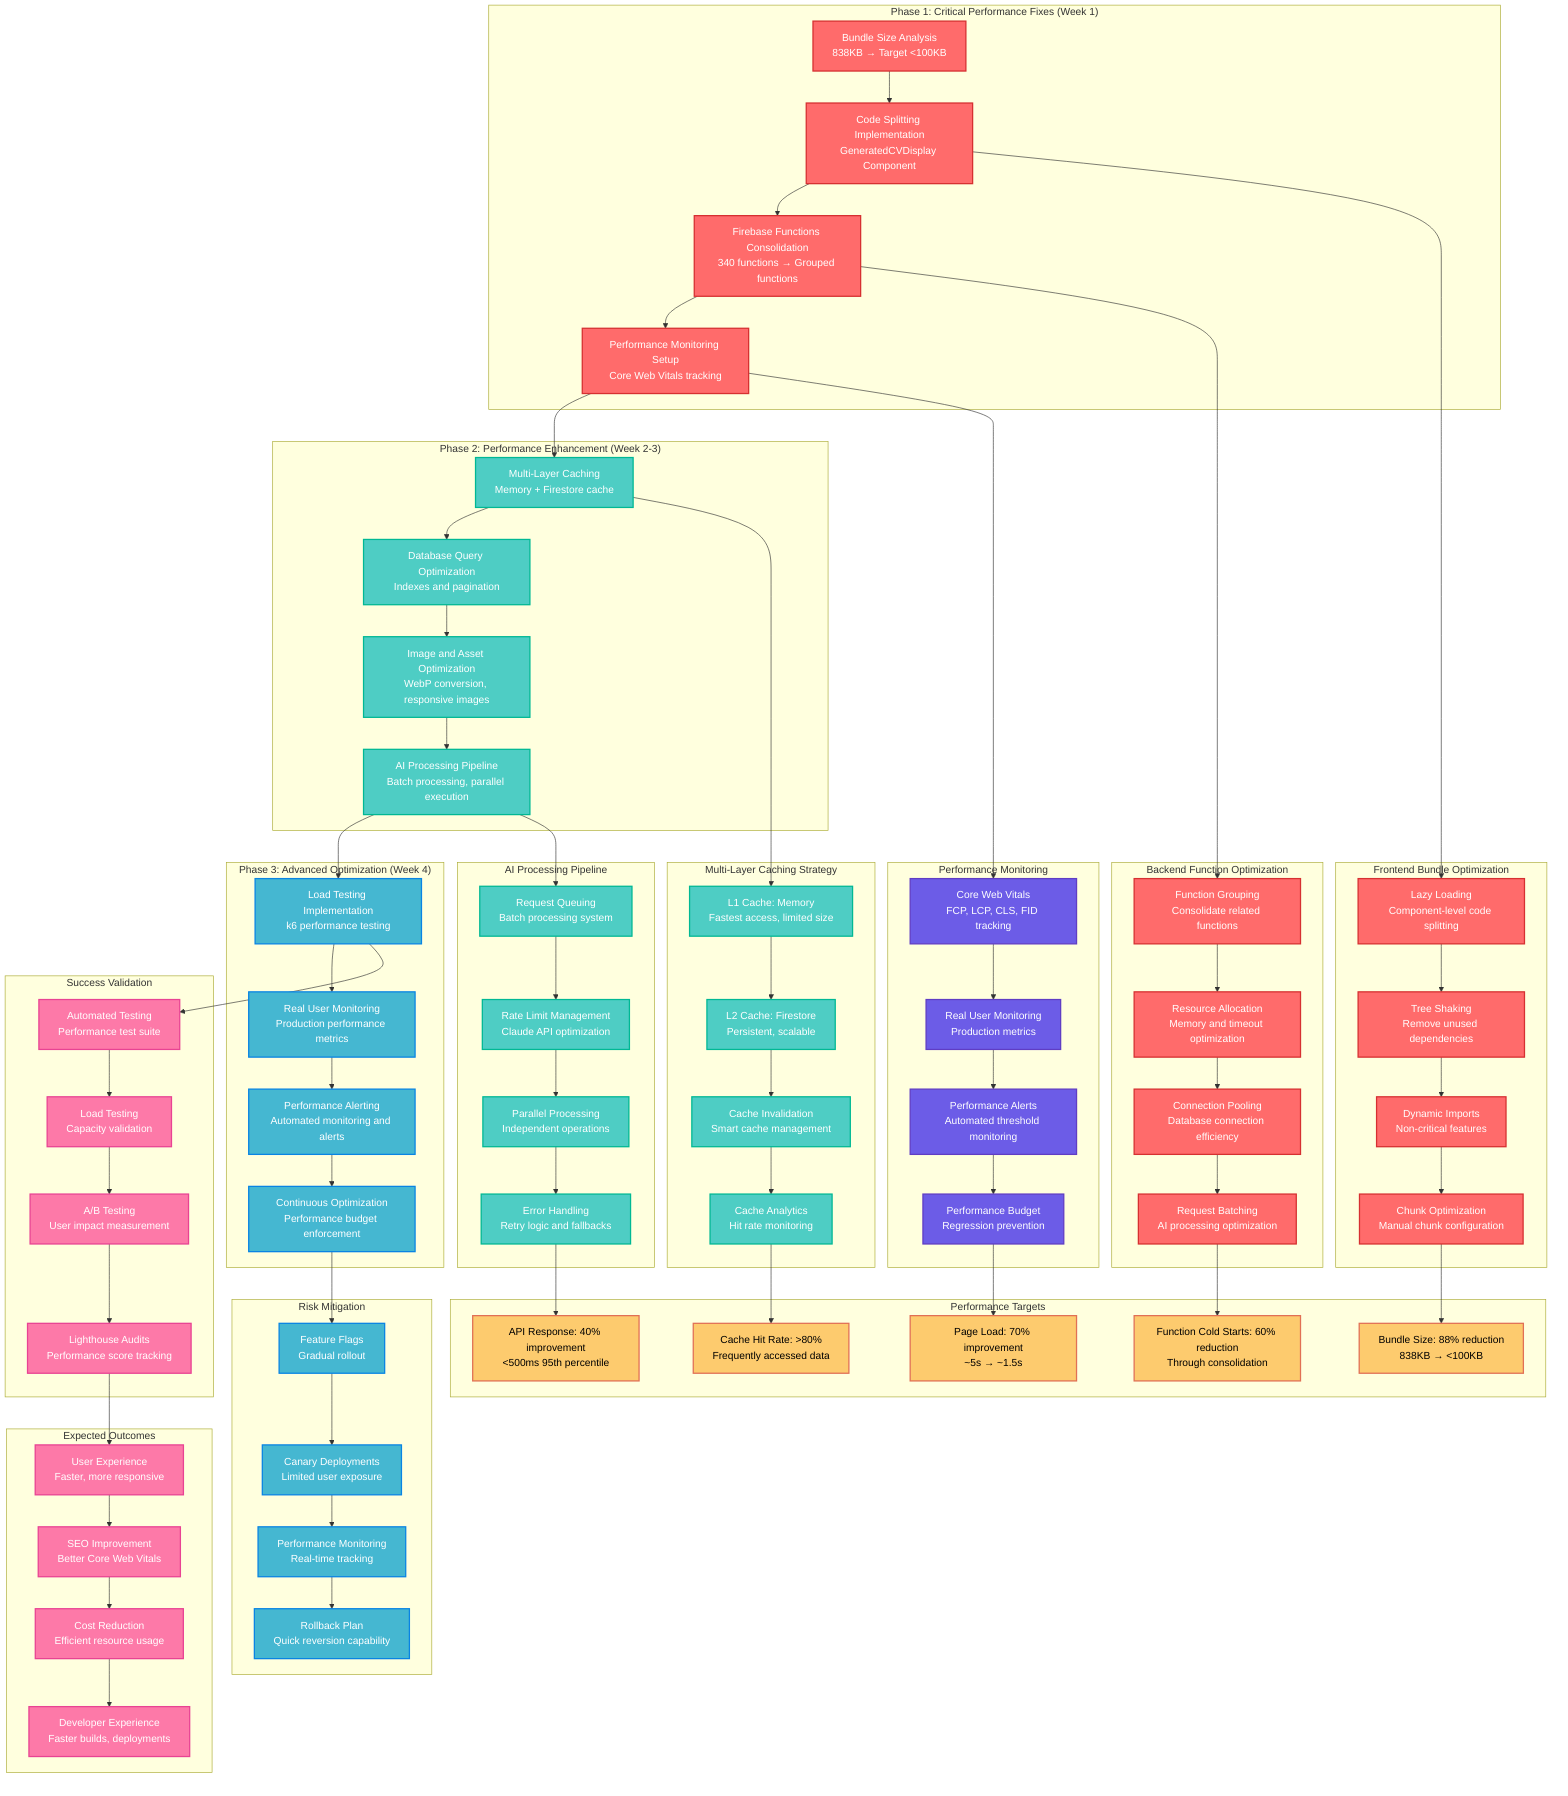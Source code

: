 graph TB
    %% CVPlus Performance Optimization Implementation Flow
    %% Author: Gil Klainert
    %% Date: August 23, 2025

    subgraph "Phase 1: Critical Performance Fixes (Week 1)"
        A1[Bundle Size Analysis<br/>838KB → Target <100KB]
        A2[Code Splitting Implementation<br/>GeneratedCVDisplay Component]
        A3[Firebase Functions Consolidation<br/>340 functions → Grouped functions]
        A4[Performance Monitoring Setup<br/>Core Web Vitals tracking]
        
        A1 --> A2
        A2 --> A3
        A3 --> A4
    end

    subgraph "Phase 2: Performance Enhancement (Week 2-3)"
        B1[Multi-Layer Caching<br/>Memory + Firestore cache]
        B2[Database Query Optimization<br/>Indexes and pagination]
        B3[Image and Asset Optimization<br/>WebP conversion, responsive images]
        B4[AI Processing Pipeline<br/>Batch processing, parallel execution]
        
        A4 --> B1
        B1 --> B2
        B2 --> B3
        B3 --> B4
    end

    subgraph "Phase 3: Advanced Optimization (Week 4)"
        C1[Load Testing Implementation<br/>k6 performance testing]
        C2[Real User Monitoring<br/>Production performance metrics]
        C3[Performance Alerting<br/>Automated monitoring and alerts]
        C4[Continuous Optimization<br/>Performance budget enforcement]
        
        B4 --> C1
        C1 --> C2
        C2 --> C3
        C3 --> C4
    end

    %% Performance Targets
    subgraph "Performance Targets"
        PT1[Bundle Size: 88% reduction<br/>838KB → <100KB]
        PT2[Page Load: 70% improvement<br/>~5s → ~1.5s]
        PT3[API Response: 40% improvement<br/><500ms 95th percentile]
        PT4[Cache Hit Rate: >80%<br/>Frequently accessed data]
        PT5[Function Cold Starts: 60% reduction<br/>Through consolidation]
    end

    %% Frontend Optimization Details
    subgraph "Frontend Bundle Optimization"
        FE1[Lazy Loading<br/>Component-level code splitting]
        FE2[Tree Shaking<br/>Remove unused dependencies]
        FE3[Dynamic Imports<br/>Non-critical features]
        FE4[Chunk Optimization<br/>Manual chunk configuration]
        
        A2 --> FE1
        FE1 --> FE2
        FE2 --> FE3
        FE3 --> FE4
    end

    %% Backend Optimization Details
    subgraph "Backend Function Optimization"
        BE1[Function Grouping<br/>Consolidate related functions]
        BE2[Resource Allocation<br/>Memory and timeout optimization]
        BE3[Connection Pooling<br/>Database connection efficiency]
        BE4[Request Batching<br/>AI processing optimization]
        
        A3 --> BE1
        BE1 --> BE2
        BE2 --> BE3
        BE3 --> BE4
    end

    %% Caching Strategy Details
    subgraph "Multi-Layer Caching Strategy"
        CACHE1[L1 Cache: Memory<br/>Fastest access, limited size]
        CACHE2[L2 Cache: Firestore<br/>Persistent, scalable]
        CACHE3[Cache Invalidation<br/>Smart cache management]
        CACHE4[Cache Analytics<br/>Hit rate monitoring]
        
        B1 --> CACHE1
        CACHE1 --> CACHE2
        CACHE2 --> CACHE3
        CACHE3 --> CACHE4
    end

    %% AI Processing Optimization
    subgraph "AI Processing Pipeline"
        AI1[Request Queuing<br/>Batch processing system]
        AI2[Rate Limit Management<br/>Claude API optimization]
        AI3[Parallel Processing<br/>Independent operations]
        AI4[Error Handling<br/>Retry logic and fallbacks]
        
        B4 --> AI1
        AI1 --> AI2
        AI2 --> AI3
        AI3 --> AI4
    end

    %% Monitoring and Validation
    subgraph "Performance Monitoring"
        MON1[Core Web Vitals<br/>FCP, LCP, CLS, FID tracking]
        MON2[Real User Monitoring<br/>Production metrics]
        MON3[Performance Alerts<br/>Automated threshold monitoring]
        MON4[Performance Budget<br/>Regression prevention]
        
        A4 --> MON1
        MON1 --> MON2
        MON2 --> MON3
        MON3 --> MON4
    end

    %% Success Validation
    subgraph "Success Validation"
        VAL1[Automated Testing<br/>Performance test suite]
        VAL2[Load Testing<br/>Capacity validation]
        VAL3[A/B Testing<br/>User impact measurement]
        VAL4[Lighthouse Audits<br/>Performance score tracking]
        
        C1 --> VAL1
        VAL1 --> VAL2
        VAL2 --> VAL3
        VAL3 --> VAL4
    end

    %% Risk Mitigation
    subgraph "Risk Mitigation"
        RISK1[Feature Flags<br/>Gradual rollout]
        RISK2[Canary Deployments<br/>Limited user exposure]
        RISK3[Performance Monitoring<br/>Real-time tracking]
        RISK4[Rollback Plan<br/>Quick reversion capability]
        
        C4 --> RISK1
        RISK1 --> RISK2
        RISK2 --> RISK3
        RISK3 --> RISK4
    end

    %% Expected Outcomes
    subgraph "Expected Outcomes"
        OUT1[User Experience<br/>Faster, more responsive]
        OUT2[SEO Improvement<br/>Better Core Web Vitals]
        OUT3[Cost Reduction<br/>Efficient resource usage]
        OUT4[Developer Experience<br/>Faster builds, deployments]
        
        VAL4 --> OUT1
        OUT1 --> OUT2
        OUT2 --> OUT3
        OUT3 --> OUT4
    end

    %% Connect performance targets
    FE4 --> PT1
    BE4 --> PT5
    CACHE4 --> PT4
    MON4 --> PT2
    AI4 --> PT3

    %% Color coding for phases
    classDef phase1 fill:#ff6b6b,stroke:#d63031,stroke-width:2px,color:#fff
    classDef phase2 fill:#4ecdc4,stroke:#00b894,stroke-width:2px,color:#fff
    classDef phase3 fill:#45b7d1,stroke:#0984e3,stroke-width:2px,color:#fff
    classDef targets fill:#fdcb6e,stroke:#e17055,stroke-width:2px,color:#000
    classDef monitoring fill:#6c5ce7,stroke:#5f3dc4,stroke-width:2px,color:#fff
    classDef validation fill:#fd79a8,stroke:#e84393,stroke-width:2px,color:#fff
    
    class A1,A2,A3,A4,FE1,FE2,FE3,FE4,BE1,BE2,BE3,BE4 phase1
    class B1,B2,B3,B4,CACHE1,CACHE2,CACHE3,CACHE4,AI1,AI2,AI3,AI4 phase2
    class C1,C2,C3,C4,RISK1,RISK2,RISK3,RISK4 phase3
    class PT1,PT2,PT3,PT4,PT5 targets
    class MON1,MON2,MON3,MON4 monitoring
    class VAL1,VAL2,VAL3,VAL4,OUT1,OUT2,OUT3,OUT4 validation